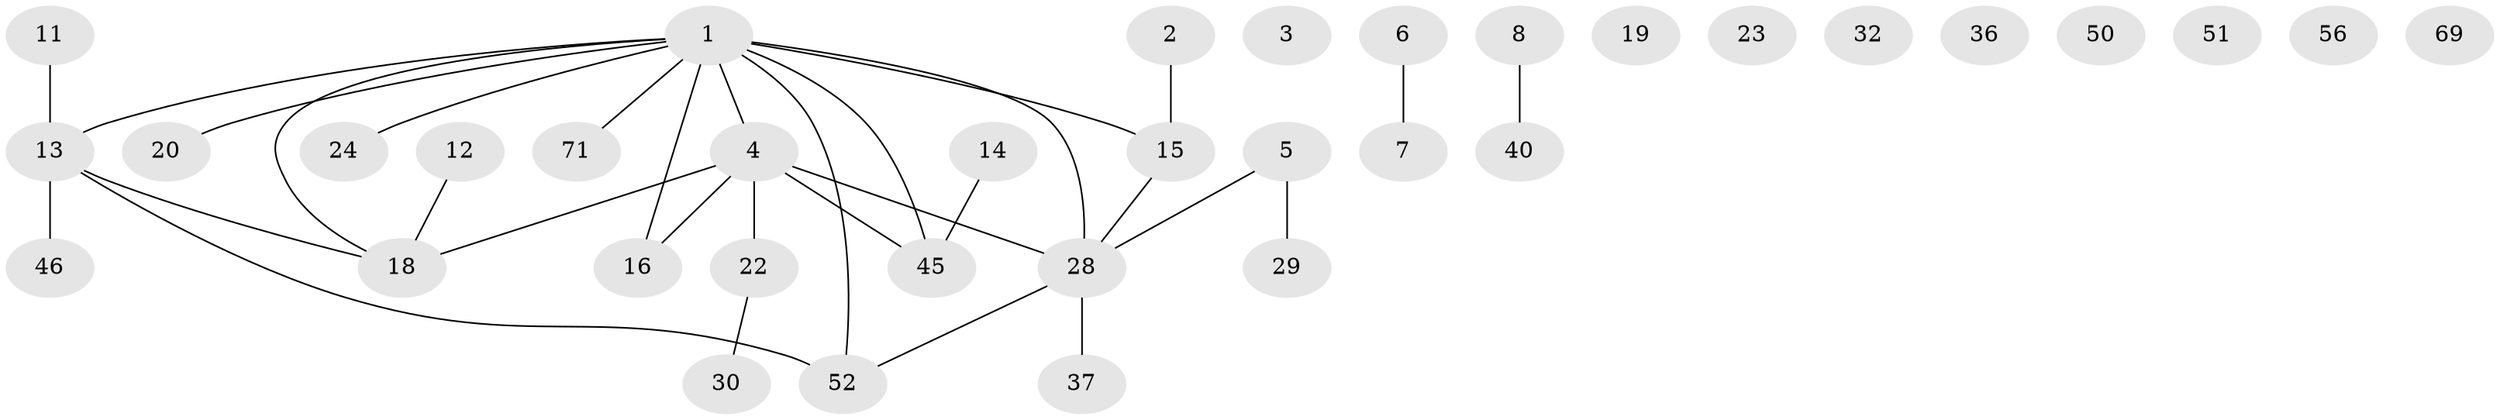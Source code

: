 // original degree distribution, {4: 0.08450704225352113, 1: 0.30985915492957744, 0: 0.1267605633802817, 3: 0.1267605633802817, 2: 0.28169014084507044, 5: 0.04225352112676056, 6: 0.028169014084507043}
// Generated by graph-tools (version 1.1) at 2025/16/03/04/25 18:16:35]
// undirected, 35 vertices, 31 edges
graph export_dot {
graph [start="1"]
  node [color=gray90,style=filled];
  1 [super="+34+10"];
  2;
  3;
  4 [super="+54+48"];
  5 [super="+38"];
  6 [super="+27"];
  7;
  8 [super="+60+9"];
  11 [super="+39"];
  12 [super="+25"];
  13 [super="+67+21"];
  14;
  15 [super="+63+57"];
  16 [super="+61"];
  18 [super="+43+58+31"];
  19;
  20;
  22 [super="+55"];
  23;
  24 [super="+70"];
  28 [super="+33"];
  29 [super="+44"];
  30;
  32;
  36;
  37;
  40;
  45 [super="+47+68+49"];
  46;
  50;
  51;
  52 [super="+62"];
  56;
  69;
  71;
  1 -- 52 [weight=2];
  1 -- 13 [weight=2];
  1 -- 16;
  1 -- 18;
  1 -- 71;
  1 -- 28;
  1 -- 15 [weight=2];
  1 -- 20;
  1 -- 24;
  1 -- 45;
  1 -- 4;
  2 -- 15;
  4 -- 45;
  4 -- 22;
  4 -- 16;
  4 -- 18;
  4 -- 28;
  5 -- 28;
  5 -- 29;
  6 -- 7;
  8 -- 40;
  11 -- 13;
  12 -- 18;
  13 -- 18;
  13 -- 52;
  13 -- 46;
  14 -- 45;
  15 -- 28;
  22 -- 30;
  28 -- 52;
  28 -- 37;
}
